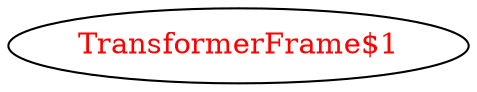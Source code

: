 digraph dependencyGraph {
 concentrate=true;
 ranksep="2.0";
 rankdir="LR"; 
 splines="ortho";
"TransformerFrame$1" [fontcolor="red"];
}